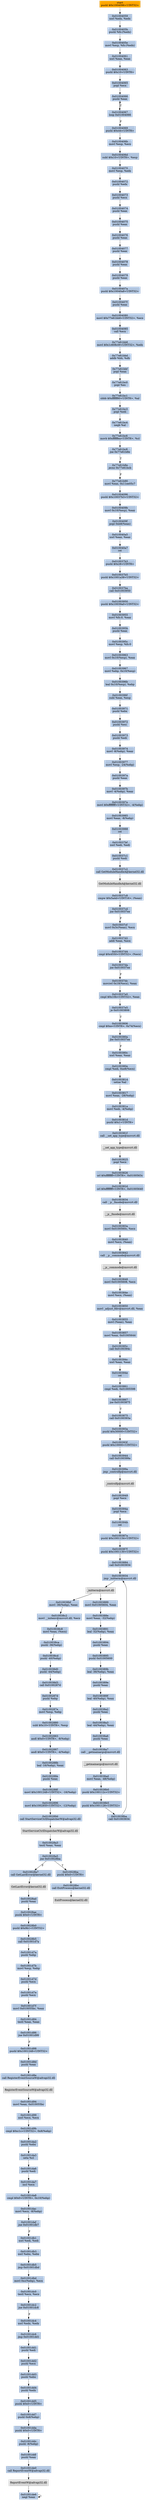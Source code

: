 digraph G {
node[shape=rectangle,style=filled,fillcolor=lightsteelblue,color=lightsteelblue]
bgcolor="transparent"
a0x01004054pushl_0x1004096UINT32[label="start\npushl $0x1004096<UINT32>",color="lightgrey",fillcolor="orange"];
a0x01004059xorl_edx_edx[label="0x01004059\nxorl %edx, %edx"];
a0x0100405bpushl_fs_edx_[label="0x0100405b\npushl %fs:(%edx)"];
a0x0100405emovl_esp_fs_edx_[label="0x0100405e\nmovl %esp, %fs:(%edx)"];
a0x01004061xorl_eax_eax[label="0x01004061\nxorl %eax, %eax"];
a0x01004063pushl_0x10UINT8[label="0x01004063\npushl $0x10<UINT8>"];
a0x01004065popl_ecx[label="0x01004065\npopl %ecx"];
a0x01004066pushl_eax[label="0x01004066\npushl %eax"];
a0x01004067loop_0x01004066[label="0x01004067\nloop 0x01004066"];
a0x01004069pushl_0x44UINT8[label="0x01004069\npushl $0x44<UINT8>"];
a0x0100406bmovl_esp_ecx[label="0x0100406b\nmovl %esp, %ecx"];
a0x0100406dsubl_0x10UINT8_esp[label="0x0100406d\nsubl $0x10<UINT8>, %esp"];
a0x01004070movl_esp_edx[label="0x01004070\nmovl %esp, %edx"];
a0x01004072pushl_edx[label="0x01004072\npushl %edx"];
a0x01004073pushl_ecx[label="0x01004073\npushl %ecx"];
a0x01004074pushl_eax[label="0x01004074\npushl %eax"];
a0x01004075pushl_eax[label="0x01004075\npushl %eax"];
a0x01004076pushl_eax[label="0x01004076\npushl %eax"];
a0x01004077pushl_eax[label="0x01004077\npushl %eax"];
a0x01004078pushl_eax[label="0x01004078\npushl %eax"];
a0x01004079pushl_eax[label="0x01004079\npushl %eax"];
a0x0100407apushl_0x10040a8UINT32[label="0x0100407a\npushl $0x10040a8<UINT32>"];
a0x0100407fpushl_eax[label="0x0100407f\npushl %eax"];
a0x01004080movl_0x77e61bb8UINT32_ecx[label="0x01004080\nmovl $0x77e61bb8<UINT32>, %ecx"];
a0x01004085call_ecx[label="0x01004085\ncall %ecx"];
a0x77e61bb8movl_0x1c608c0fUINT32_edx[label="0x77e61bb8\nmovl $0x1c608c0f<UINT32>, %edx"];
a0x77e61bbdaddb_bh_dh[label="0x77e61bbd\naddb %bh, %dh"];
a0x77e61bbfpopl_eax[label="0x77e61bbf\npopl %eax"];
a0x77e61bc0popl_es[label="0x77e61bc0\npopl %es"];
a0x77e61bc1sbbb_0xffffff80UINT8_al[label="0x77e61bc1\nsbbb $0xffffff80<UINT8>, %al"];
a0x77e61bc3popl_edi[label="0x77e61bc3\npopl %edi"];
a0x77e61bc4negb_al[label="0x77e61bc4\nnegb %al"];
a0x77e61bc6movb_0xffffffeaUINT8_cl[label="0x77e61bc6\nmovb $0xffffffea<UINT8>, %cl"];
a0x77e61bc8jne_0x77e61b8e[label="0x77e61bc8\njne 0x77e61b8e"];
a0x77e61b8ejecxz_0x77e61bcb[label="0x77e61b8e\njecxz 0x77e61bcb"];
a0x77e61b90movl_eax_0x11ee05c7[label="0x77e61b90\nmovl %eax, 0x11ee05c7"];
a0x01004096pushl_0x10037b3UINT32[label="0x01004096\npushl $0x10037b3<UINT32>"];
a0x0100409bmovl_0x10esp__eax[label="0x0100409b\nmovl 0x10(%esp), %eax"];
a0x0100409fpopl_0xb8eax_[label="0x0100409f\npopl 0xb8(%eax)"];
a0x010040a5xorl_eax_eax[label="0x010040a5\nxorl %eax, %eax"];
a0x010040a7ret[label="0x010040a7\nret"];
a0x010037b3pushl_0x28UINT8[label="0x010037b3\npushl $0x28<UINT8>"];
a0x010037b5pushl_0x1001a38UINT32[label="0x010037b5\npushl $0x1001a38<UINT32>"];
a0x010037bacall_0x01003950[label="0x010037ba\ncall 0x01003950"];
a0x01003950pushl_0x10039a0UINT32[label="0x01003950\npushl $0x10039a0<UINT32>"];
a0x01003955movl_fs_0_eax[label="0x01003955\nmovl %fs:0, %eax"];
a0x0100395bpushl_eax[label="0x0100395b\npushl %eax"];
a0x0100395cmovl_esp_fs_0[label="0x0100395c\nmovl %esp, %fs:0"];
a0x01003963movl_0x10esp__eax[label="0x01003963\nmovl 0x10(%esp), %eax"];
a0x01003967movl_ebp_0x10esp_[label="0x01003967\nmovl %ebp, 0x10(%esp)"];
a0x0100396bleal_0x10esp__ebp[label="0x0100396b\nleal 0x10(%esp), %ebp"];
a0x0100396fsubl_eax_esp[label="0x0100396f\nsubl %eax, %esp"];
a0x01003971pushl_ebx[label="0x01003971\npushl %ebx"];
a0x01003972pushl_esi[label="0x01003972\npushl %esi"];
a0x01003973pushl_edi[label="0x01003973\npushl %edi"];
a0x01003974movl__8ebp__eax[label="0x01003974\nmovl -8(%ebp), %eax"];
a0x01003977movl_esp__24ebp_[label="0x01003977\nmovl %esp, -24(%ebp)"];
a0x0100397apushl_eax[label="0x0100397a\npushl %eax"];
a0x0100397bmovl__4ebp__eax[label="0x0100397b\nmovl -4(%ebp), %eax"];
a0x0100397emovl_0xffffffffUINT32__4ebp_[label="0x0100397e\nmovl $0xffffffff<UINT32>, -4(%ebp)"];
a0x01003985movl_eax__8ebp_[label="0x01003985\nmovl %eax, -8(%ebp)"];
a0x01003988ret[label="0x01003988\nret"];
a0x010037bfxorl_edi_edi[label="0x010037bf\nxorl %edi, %edi"];
a0x010037c1pushl_edi[label="0x010037c1\npushl %edi"];
a0x010037c2call_GetModuleHandleA_kernel32_dll[label="0x010037c2\ncall GetModuleHandleA@kernel32.dll"];
GetModuleHandleA_kernel32_dll[label="GetModuleHandleA@kernel32.dll",color="lightgrey",fillcolor="lightgrey"];
a0x010037c8cmpw_0x5a4dUINT16_eax_[label="0x010037c8\ncmpw $0x5a4d<UINT16>, (%eax)"];
a0x010037cdjne_0x010037ee[label="0x010037cd\njne 0x010037ee"];
a0x010037cfmovl_0x3ceax__ecx[label="0x010037cf\nmovl 0x3c(%eax), %ecx"];
a0x010037d2addl_eax_ecx[label="0x010037d2\naddl %eax, %ecx"];
a0x010037d4cmpl_0x4550UINT32_ecx_[label="0x010037d4\ncmpl $0x4550<UINT32>, (%ecx)"];
a0x010037dajne_0x010037ee[label="0x010037da\njne 0x010037ee"];
a0x010037dcmovzwl_0x18ecx__eax[label="0x010037dc\nmovzwl 0x18(%ecx), %eax"];
a0x010037e0cmpl_0x10bUINT32_eax[label="0x010037e0\ncmpl $0x10b<UINT32>, %eax"];
a0x010037e5je_0x01003806[label="0x010037e5\nje 0x01003806"];
a0x01003806cmpl_0xeUINT8_0x74ecx_[label="0x01003806\ncmpl $0xe<UINT8>, 0x74(%ecx)"];
a0x0100380ajbe_0x010037ee[label="0x0100380a\njbe 0x010037ee"];
a0x0100380cxorl_eax_eax[label="0x0100380c\nxorl %eax, %eax"];
a0x0100380ecmpl_edi_0xe8ecx_[label="0x0100380e\ncmpl %edi, 0xe8(%ecx)"];
a0x01003814setne_al[label="0x01003814\nsetne %al"];
a0x01003817movl_eax__28ebp_[label="0x01003817\nmovl %eax, -28(%ebp)"];
a0x0100381amovl_edi__4ebp_[label="0x0100381a\nmovl %edi, -4(%ebp)"];
a0x0100381dpushl_0x1UINT8[label="0x0100381d\npushl $0x1<UINT8>"];
a0x0100381fcall___set_app_type_msvcrt_dll[label="0x0100381f\ncall __set_app_type@msvcrt.dll"];
a__set_app_type_msvcrt_dll[label="__set_app_type@msvcrt.dll",color="lightgrey",fillcolor="lightgrey"];
a0x01003825popl_ecx[label="0x01003825\npopl %ecx"];
a0x01003826orl_0xffffffffUINT8_0x0100563c[label="0x01003826\norl $0xffffffff<UINT8>, 0x0100563c"];
a0x0100382dorl_0xffffffffUINT8_0x01005640[label="0x0100382d\norl $0xffffffff<UINT8>, 0x01005640"];
a0x01003834call___p__fmode_msvcrt_dll[label="0x01003834\ncall __p__fmode@msvcrt.dll"];
a__p__fmode_msvcrt_dll[label="__p__fmode@msvcrt.dll",color="lightgrey",fillcolor="lightgrey"];
a0x0100383amovl_0x0100560c_ecx[label="0x0100383a\nmovl 0x0100560c, %ecx"];
a0x01003840movl_ecx_eax_[label="0x01003840\nmovl %ecx, (%eax)"];
a0x01003842call___p__commode_msvcrt_dll[label="0x01003842\ncall __p__commode@msvcrt.dll"];
a__p__commode_msvcrt_dll[label="__p__commode@msvcrt.dll",color="lightgrey",fillcolor="lightgrey"];
a0x01003848movl_0x01005608_ecx[label="0x01003848\nmovl 0x01005608, %ecx"];
a0x0100384emovl_ecx_eax_[label="0x0100384e\nmovl %ecx, (%eax)"];
a0x01003850movl__adjust_fdiv_msvcrt_dll_eax[label="0x01003850\nmovl _adjust_fdiv@msvcrt.dll, %eax"];
a0x01003855movl_eax__eax[label="0x01003855\nmovl (%eax), %eax"];
a0x01003857movl_eax_0x01005644[label="0x01003857\nmovl %eax, 0x01005644"];
a0x0100385ccall_0x0100394c[label="0x0100385c\ncall 0x0100394c"];
a0x0100394cxorl_eax_eax[label="0x0100394c\nxorl %eax, %eax"];
a0x0100394eret[label="0x0100394e\nret"];
a0x01003861cmpl_edi_0x01005598[label="0x01003861\ncmpl %edi, 0x01005598"];
a0x01003867jne_0x01003875[label="0x01003867\njne 0x01003875"];
a0x01003875call_0x0100393a[label="0x01003875\ncall 0x0100393a"];
a0x0100393apushl_0x30000UINT32[label="0x0100393a\npushl $0x30000<UINT32>"];
a0x0100393fpushl_0x10000UINT32[label="0x0100393f\npushl $0x10000<UINT32>"];
a0x01003944call_0x0100399a[label="0x01003944\ncall 0x0100399a"];
a0x0100399ajmp__controlfp_msvcrt_dll[label="0x0100399a\njmp _controlfp@msvcrt.dll"];
a_controlfp_msvcrt_dll[label="_controlfp@msvcrt.dll",color="lightgrey",fillcolor="lightgrey"];
a0x01003949popl_ecx[label="0x01003949\npopl %ecx"];
a0x0100394apopl_ecx[label="0x0100394a\npopl %ecx"];
a0x0100394bret[label="0x0100394b\nret"];
a0x0100387apushl_0x1001134UINT32[label="0x0100387a\npushl $0x1001134<UINT32>"];
a0x0100387fpushl_0x1001130UINT32[label="0x0100387f\npushl $0x1001130<UINT32>"];
a0x01003884call_0x01003934[label="0x01003884\ncall 0x01003934"];
a0x01003934jmp__initterm_msvcrt_dll[label="0x01003934\njmp _initterm@msvcrt.dll"];
a_initterm_msvcrt_dll[label="_initterm@msvcrt.dll",color="lightgrey",fillcolor="lightgrey"];
a0x01003889movl_0x01005604_eax[label="0x01003889\nmovl 0x01005604, %eax"];
a0x0100388emovl_eax__32ebp_[label="0x0100388e\nmovl %eax, -32(%ebp)"];
a0x01003891leal__32ebp__eax[label="0x01003891\nleal -32(%ebp), %eax"];
a0x01003894pushl_eax[label="0x01003894\npushl %eax"];
a0x01003895pushl_0x01005600[label="0x01003895\npushl 0x01005600"];
a0x0100389bleal__36ebp__eax[label="0x0100389b\nleal -36(%ebp), %eax"];
a0x0100389epushl_eax[label="0x0100389e\npushl %eax"];
a0x0100389fleal__40ebp__eax[label="0x0100389f\nleal -40(%ebp), %eax"];
a0x010038a2pushl_eax[label="0x010038a2\npushl %eax"];
a0x010038a3leal__44ebp__eax[label="0x010038a3\nleal -44(%ebp), %eax"];
a0x010038a6pushl_eax[label="0x010038a6\npushl %eax"];
a0x010038a7call___getmainargs_msvcrt_dll[label="0x010038a7\ncall __getmainargs@msvcrt.dll"];
a__getmainargs_msvcrt_dll[label="__getmainargs@msvcrt.dll",color="lightgrey",fillcolor="lightgrey"];
a0x010038admovl_eax__48ebp_[label="0x010038ad\nmovl %eax, -48(%ebp)"];
a0x010038b0pushl_0x100112cUINT32[label="0x010038b0\npushl $0x100112c<UINT32>"];
a0x010038b5pushl_0x1001128UINT32[label="0x010038b5\npushl $0x1001128<UINT32>"];
a0x010038bacall_0x01003934[label="0x010038ba\ncall 0x01003934"];
a0x010038bfmovl__36ebp__eax[label="0x010038bf\nmovl -36(%ebp), %eax"];
a0x010038c2movl___initenv_msvcrt_dll_ecx[label="0x010038c2\nmovl __initenv@msvcrt.dll, %ecx"];
a0x010038c8movl_eax_ecx_[label="0x010038c8\nmovl %eax, (%ecx)"];
a0x010038capushl__36ebp_[label="0x010038ca\npushl -36(%ebp)"];
a0x010038cdpushl__40ebp_[label="0x010038cd\npushl -40(%ebp)"];
a0x010038d0pushl__44ebp_[label="0x010038d0\npushl -44(%ebp)"];
a0x010038d3call_0x0100287d[label="0x010038d3\ncall 0x0100287d"];
a0x0100287dpushl_ebp[label="0x0100287d\npushl %ebp"];
a0x0100287emovl_esp_ebp[label="0x0100287e\nmovl %esp, %ebp"];
a0x01002880subl_0x10UINT8_esp[label="0x01002880\nsubl $0x10<UINT8>, %esp"];
a0x01002883andl_0x0UINT8__8ebp_[label="0x01002883\nandl $0x0<UINT8>, -8(%ebp)"];
a0x01002887andl_0x0UINT8__4ebp_[label="0x01002887\nandl $0x0<UINT8>, -4(%ebp)"];
a0x0100288bleal__16ebp__eax[label="0x0100288b\nleal -16(%ebp), %eax"];
a0x0100288epushl_eax[label="0x0100288e\npushl %eax"];
a0x0100288fmovl_0x1001248UINT32__16ebp_[label="0x0100288f\nmovl $0x1001248<UINT32>, -16(%ebp)"];
a0x01002896movl_0x100285fUINT32__12ebp_[label="0x01002896\nmovl $0x100285f<UINT32>, -12(%ebp)"];
a0x0100289dcall_StartServiceCtrlDispatcherW_advapi32_dll[label="0x0100289d\ncall StartServiceCtrlDispatcherW@advapi32.dll"];
StartServiceCtrlDispatcherW_advapi32_dll[label="StartServiceCtrlDispatcherW@advapi32.dll",color="lightgrey",fillcolor="lightgrey"];
a0x010028a3testl_eax_eax[label="0x010028a3\ntestl %eax, %eax"];
a0x010028a5jne_0x010028ba[label="0x010028a5\njne 0x010028ba"];
a0x010028a7call_GetLastError_kernel32_dll[label="0x010028a7\ncall GetLastError@kernel32.dll"];
a0x010028bapushl_0x0UINT8[label="0x010028ba\npushl $0x0<UINT8>"];
a0x010028bccall_ExitProcess_kernel32_dll[label="0x010028bc\ncall ExitProcess@kernel32.dll"];
ExitProcess_kernel32_dll[label="ExitProcess@kernel32.dll",color="lightgrey",fillcolor="lightgrey"];
GetLastError_kernel32_dll[label="GetLastError@kernel32.dll",color="lightgrey",fillcolor="lightgrey"];
a0x010028adpushl_eax[label="0x010028ad\npushl %eax"];
a0x010028aepushl_0x0UINT8[label="0x010028ae\npushl $0x0<UINT8>"];
a0x010028b0pushl_0x9b1UINT32[label="0x010028b0\npushl $0x9b1<UINT32>"];
a0x010028b5call_0x01001d7a[label="0x010028b5\ncall 0x01001d7a"];
a0x01001d7apushl_ebp[label="0x01001d7a\npushl %ebp"];
a0x01001d7bmovl_esp_ebp[label="0x01001d7b\nmovl %esp, %ebp"];
a0x01001d7dpushl_ecx[label="0x01001d7d\npushl %ecx"];
a0x01001d7epushl_ecx[label="0x01001d7e\npushl %ecx"];
a0x01001d7fmovl_0x010055bc_eax[label="0x01001d7f\nmovl 0x010055bc, %eax"];
a0x01001d84testl_eax_eax[label="0x01001d84\ntestl %eax, %eax"];
a0x01001d86jne_0x01001d99[label="0x01001d86\njne 0x01001d99"];
a0x01001d88pushl_0x1001248UINT32[label="0x01001d88\npushl $0x1001248<UINT32>"];
a0x01001d8dpushl_eax[label="0x01001d8d\npushl %eax"];
a0x01001d8ecall_RegisterEventSourceW_advapi32_dll[label="0x01001d8e\ncall RegisterEventSourceW@advapi32.dll"];
RegisterEventSourceW_advapi32_dll[label="RegisterEventSourceW@advapi32.dll",color="lightgrey",fillcolor="lightgrey"];
a0x01001d94movl_eax_0x010055bc[label="0x01001d94\nmovl %eax, 0x010055bc"];
a0x01001d99xorl_ecx_ecx[label="0x01001d99\nxorl %ecx, %ecx"];
a0x01001d9bcmpl_0xc1cUINT32_0x8ebp_[label="0x01001d9b\ncmpl $0xc1c<UINT32>, 0x8(%ebp)"];
a0x01001da2pushl_ebx[label="0x01001da2\npushl %ebx"];
a0x01001da3seta_cl[label="0x01001da3\nseta %cl"];
a0x01001da6pushl_edi[label="0x01001da6\npushl %edi"];
a0x01001da7incl_ecx[label="0x01001da7\nincl %ecx"];
a0x01001da8cmpl_0x0UINT8_0x10ebp_[label="0x01001da8\ncmpl $0x0<UINT8>, 0x10(%ebp)"];
a0x01001dacmovl_ecx__8ebp_[label="0x01001dac\nmovl %ecx, -8(%ebp)"];
a0x01001dafjne_0x01001db7[label="0x01001daf\njne 0x01001db7"];
a0x01001db1xorl_edi_edi[label="0x01001db1\nxorl %edi, %edi"];
a0x01001db3xorl_ebx_ebx[label="0x01001db3\nxorl %ebx, %ebx"];
a0x01001db5jmp_0x01001dbd[label="0x01001db5\njmp 0x01001dbd"];
a0x01001dbdmovl_0xcebp__ecx[label="0x01001dbd\nmovl 0xc(%ebp), %ecx"];
a0x01001dc0testl_ecx_ecx[label="0x01001dc0\ntestl %ecx, %ecx"];
a0x01001dc2jne_0x01001dc8[label="0x01001dc2\njne 0x01001dc8"];
a0x01001dc4xorl_edx_edx[label="0x01001dc4\nxorl %edx, %edx"];
a0x01001dc6jmp_0x01001dd1[label="0x01001dc6\njmp 0x01001dd1"];
a0x01001dd1pushl_edi[label="0x01001dd1\npushl %edi"];
a0x01001dd2pushl_ecx[label="0x01001dd2\npushl %ecx"];
a0x01001dd3pushl_ebx[label="0x01001dd3\npushl %ebx"];
a0x01001dd4pushl_edx[label="0x01001dd4\npushl %edx"];
a0x01001dd5pushl_0x0UINT8[label="0x01001dd5\npushl $0x0<UINT8>"];
a0x01001dd7pushl_0x8ebp_[label="0x01001dd7\npushl 0x8(%ebp)"];
a0x01001ddapushl_0x0UINT8[label="0x01001dda\npushl $0x0<UINT8>"];
a0x01001ddcpushl__8ebp_[label="0x01001ddc\npushl -8(%ebp)"];
a0x01001ddfpushl_eax[label="0x01001ddf\npushl %eax"];
a0x01001de0call_ReportEventW_advapi32_dll[label="0x01001de0\ncall ReportEventW@advapi32.dll"];
ReportEventW_advapi32_dll[label="ReportEventW@advapi32.dll",color="lightgrey",fillcolor="lightgrey"];
a0x01001de6negl_eax[label="0x01001de6\nnegl %eax"];
a0x01004054pushl_0x1004096UINT32 -> a0x01004059xorl_edx_edx [color="#000000"];
a0x01004059xorl_edx_edx -> a0x0100405bpushl_fs_edx_ [color="#000000"];
a0x0100405bpushl_fs_edx_ -> a0x0100405emovl_esp_fs_edx_ [color="#000000"];
a0x0100405emovl_esp_fs_edx_ -> a0x01004061xorl_eax_eax [color="#000000"];
a0x01004061xorl_eax_eax -> a0x01004063pushl_0x10UINT8 [color="#000000"];
a0x01004063pushl_0x10UINT8 -> a0x01004065popl_ecx [color="#000000"];
a0x01004065popl_ecx -> a0x01004066pushl_eax [color="#000000"];
a0x01004066pushl_eax -> a0x01004067loop_0x01004066 [color="#000000"];
a0x01004067loop_0x01004066 -> a0x01004066pushl_eax [color="#000000",label="T"];
a0x01004067loop_0x01004066 -> a0x01004069pushl_0x44UINT8 [color="#000000",label="F"];
a0x01004069pushl_0x44UINT8 -> a0x0100406bmovl_esp_ecx [color="#000000"];
a0x0100406bmovl_esp_ecx -> a0x0100406dsubl_0x10UINT8_esp [color="#000000"];
a0x0100406dsubl_0x10UINT8_esp -> a0x01004070movl_esp_edx [color="#000000"];
a0x01004070movl_esp_edx -> a0x01004072pushl_edx [color="#000000"];
a0x01004072pushl_edx -> a0x01004073pushl_ecx [color="#000000"];
a0x01004073pushl_ecx -> a0x01004074pushl_eax [color="#000000"];
a0x01004074pushl_eax -> a0x01004075pushl_eax [color="#000000"];
a0x01004075pushl_eax -> a0x01004076pushl_eax [color="#000000"];
a0x01004076pushl_eax -> a0x01004077pushl_eax [color="#000000"];
a0x01004077pushl_eax -> a0x01004078pushl_eax [color="#000000"];
a0x01004078pushl_eax -> a0x01004079pushl_eax [color="#000000"];
a0x01004079pushl_eax -> a0x0100407apushl_0x10040a8UINT32 [color="#000000"];
a0x0100407apushl_0x10040a8UINT32 -> a0x0100407fpushl_eax [color="#000000"];
a0x0100407fpushl_eax -> a0x01004080movl_0x77e61bb8UINT32_ecx [color="#000000"];
a0x01004080movl_0x77e61bb8UINT32_ecx -> a0x01004085call_ecx [color="#000000"];
a0x01004085call_ecx -> a0x77e61bb8movl_0x1c608c0fUINT32_edx [color="#000000"];
a0x77e61bb8movl_0x1c608c0fUINT32_edx -> a0x77e61bbdaddb_bh_dh [color="#000000"];
a0x77e61bbdaddb_bh_dh -> a0x77e61bbfpopl_eax [color="#000000"];
a0x77e61bbfpopl_eax -> a0x77e61bc0popl_es [color="#000000"];
a0x77e61bc0popl_es -> a0x77e61bc1sbbb_0xffffff80UINT8_al [color="#000000"];
a0x77e61bc1sbbb_0xffffff80UINT8_al -> a0x77e61bc3popl_edi [color="#000000"];
a0x77e61bc3popl_edi -> a0x77e61bc4negb_al [color="#000000"];
a0x77e61bc4negb_al -> a0x77e61bc6movb_0xffffffeaUINT8_cl [color="#000000"];
a0x77e61bc6movb_0xffffffeaUINT8_cl -> a0x77e61bc8jne_0x77e61b8e [color="#000000"];
a0x77e61bc8jne_0x77e61b8e -> a0x77e61b8ejecxz_0x77e61bcb [color="#000000",label="T"];
a0x77e61b8ejecxz_0x77e61bcb -> a0x77e61b90movl_eax_0x11ee05c7 [color="#000000",label="F"];
a0x77e61b90movl_eax_0x11ee05c7 -> a0x01004096pushl_0x10037b3UINT32 [color="#000000"];
a0x01004096pushl_0x10037b3UINT32 -> a0x0100409bmovl_0x10esp__eax [color="#000000"];
a0x0100409bmovl_0x10esp__eax -> a0x0100409fpopl_0xb8eax_ [color="#000000"];
a0x0100409fpopl_0xb8eax_ -> a0x010040a5xorl_eax_eax [color="#000000"];
a0x010040a5xorl_eax_eax -> a0x010040a7ret [color="#000000"];
a0x010040a7ret -> a0x010037b3pushl_0x28UINT8 [color="#000000"];
a0x010037b3pushl_0x28UINT8 -> a0x010037b5pushl_0x1001a38UINT32 [color="#000000"];
a0x010037b5pushl_0x1001a38UINT32 -> a0x010037bacall_0x01003950 [color="#000000"];
a0x010037bacall_0x01003950 -> a0x01003950pushl_0x10039a0UINT32 [color="#000000"];
a0x01003950pushl_0x10039a0UINT32 -> a0x01003955movl_fs_0_eax [color="#000000"];
a0x01003955movl_fs_0_eax -> a0x0100395bpushl_eax [color="#000000"];
a0x0100395bpushl_eax -> a0x0100395cmovl_esp_fs_0 [color="#000000"];
a0x0100395cmovl_esp_fs_0 -> a0x01003963movl_0x10esp__eax [color="#000000"];
a0x01003963movl_0x10esp__eax -> a0x01003967movl_ebp_0x10esp_ [color="#000000"];
a0x01003967movl_ebp_0x10esp_ -> a0x0100396bleal_0x10esp__ebp [color="#000000"];
a0x0100396bleal_0x10esp__ebp -> a0x0100396fsubl_eax_esp [color="#000000"];
a0x0100396fsubl_eax_esp -> a0x01003971pushl_ebx [color="#000000"];
a0x01003971pushl_ebx -> a0x01003972pushl_esi [color="#000000"];
a0x01003972pushl_esi -> a0x01003973pushl_edi [color="#000000"];
a0x01003973pushl_edi -> a0x01003974movl__8ebp__eax [color="#000000"];
a0x01003974movl__8ebp__eax -> a0x01003977movl_esp__24ebp_ [color="#000000"];
a0x01003977movl_esp__24ebp_ -> a0x0100397apushl_eax [color="#000000"];
a0x0100397apushl_eax -> a0x0100397bmovl__4ebp__eax [color="#000000"];
a0x0100397bmovl__4ebp__eax -> a0x0100397emovl_0xffffffffUINT32__4ebp_ [color="#000000"];
a0x0100397emovl_0xffffffffUINT32__4ebp_ -> a0x01003985movl_eax__8ebp_ [color="#000000"];
a0x01003985movl_eax__8ebp_ -> a0x01003988ret [color="#000000"];
a0x01003988ret -> a0x010037bfxorl_edi_edi [color="#000000"];
a0x010037bfxorl_edi_edi -> a0x010037c1pushl_edi [color="#000000"];
a0x010037c1pushl_edi -> a0x010037c2call_GetModuleHandleA_kernel32_dll [color="#000000"];
a0x010037c2call_GetModuleHandleA_kernel32_dll -> GetModuleHandleA_kernel32_dll [color="#000000"];
GetModuleHandleA_kernel32_dll -> a0x010037c8cmpw_0x5a4dUINT16_eax_ [color="#000000"];
a0x010037c8cmpw_0x5a4dUINT16_eax_ -> a0x010037cdjne_0x010037ee [color="#000000"];
a0x010037cdjne_0x010037ee -> a0x010037cfmovl_0x3ceax__ecx [color="#000000",label="F"];
a0x010037cfmovl_0x3ceax__ecx -> a0x010037d2addl_eax_ecx [color="#000000"];
a0x010037d2addl_eax_ecx -> a0x010037d4cmpl_0x4550UINT32_ecx_ [color="#000000"];
a0x010037d4cmpl_0x4550UINT32_ecx_ -> a0x010037dajne_0x010037ee [color="#000000"];
a0x010037dajne_0x010037ee -> a0x010037dcmovzwl_0x18ecx__eax [color="#000000",label="F"];
a0x010037dcmovzwl_0x18ecx__eax -> a0x010037e0cmpl_0x10bUINT32_eax [color="#000000"];
a0x010037e0cmpl_0x10bUINT32_eax -> a0x010037e5je_0x01003806 [color="#000000"];
a0x010037e5je_0x01003806 -> a0x01003806cmpl_0xeUINT8_0x74ecx_ [color="#000000",label="T"];
a0x01003806cmpl_0xeUINT8_0x74ecx_ -> a0x0100380ajbe_0x010037ee [color="#000000"];
a0x0100380ajbe_0x010037ee -> a0x0100380cxorl_eax_eax [color="#000000",label="F"];
a0x0100380cxorl_eax_eax -> a0x0100380ecmpl_edi_0xe8ecx_ [color="#000000"];
a0x0100380ecmpl_edi_0xe8ecx_ -> a0x01003814setne_al [color="#000000"];
a0x01003814setne_al -> a0x01003817movl_eax__28ebp_ [color="#000000"];
a0x01003817movl_eax__28ebp_ -> a0x0100381amovl_edi__4ebp_ [color="#000000"];
a0x0100381amovl_edi__4ebp_ -> a0x0100381dpushl_0x1UINT8 [color="#000000"];
a0x0100381dpushl_0x1UINT8 -> a0x0100381fcall___set_app_type_msvcrt_dll [color="#000000"];
a0x0100381fcall___set_app_type_msvcrt_dll -> a__set_app_type_msvcrt_dll [color="#000000"];
a__set_app_type_msvcrt_dll -> a0x01003825popl_ecx [color="#000000"];
a0x01003825popl_ecx -> a0x01003826orl_0xffffffffUINT8_0x0100563c [color="#000000"];
a0x01003826orl_0xffffffffUINT8_0x0100563c -> a0x0100382dorl_0xffffffffUINT8_0x01005640 [color="#000000"];
a0x0100382dorl_0xffffffffUINT8_0x01005640 -> a0x01003834call___p__fmode_msvcrt_dll [color="#000000"];
a0x01003834call___p__fmode_msvcrt_dll -> a__p__fmode_msvcrt_dll [color="#000000"];
a__p__fmode_msvcrt_dll -> a0x0100383amovl_0x0100560c_ecx [color="#000000"];
a0x0100383amovl_0x0100560c_ecx -> a0x01003840movl_ecx_eax_ [color="#000000"];
a0x01003840movl_ecx_eax_ -> a0x01003842call___p__commode_msvcrt_dll [color="#000000"];
a0x01003842call___p__commode_msvcrt_dll -> a__p__commode_msvcrt_dll [color="#000000"];
a__p__commode_msvcrt_dll -> a0x01003848movl_0x01005608_ecx [color="#000000"];
a0x01003848movl_0x01005608_ecx -> a0x0100384emovl_ecx_eax_ [color="#000000"];
a0x0100384emovl_ecx_eax_ -> a0x01003850movl__adjust_fdiv_msvcrt_dll_eax [color="#000000"];
a0x01003850movl__adjust_fdiv_msvcrt_dll_eax -> a0x01003855movl_eax__eax [color="#000000"];
a0x01003855movl_eax__eax -> a0x01003857movl_eax_0x01005644 [color="#000000"];
a0x01003857movl_eax_0x01005644 -> a0x0100385ccall_0x0100394c [color="#000000"];
a0x0100385ccall_0x0100394c -> a0x0100394cxorl_eax_eax [color="#000000"];
a0x0100394cxorl_eax_eax -> a0x0100394eret [color="#000000"];
a0x0100394eret -> a0x01003861cmpl_edi_0x01005598 [color="#000000"];
a0x01003861cmpl_edi_0x01005598 -> a0x01003867jne_0x01003875 [color="#000000"];
a0x01003867jne_0x01003875 -> a0x01003875call_0x0100393a [color="#000000",label="T"];
a0x01003875call_0x0100393a -> a0x0100393apushl_0x30000UINT32 [color="#000000"];
a0x0100393apushl_0x30000UINT32 -> a0x0100393fpushl_0x10000UINT32 [color="#000000"];
a0x0100393fpushl_0x10000UINT32 -> a0x01003944call_0x0100399a [color="#000000"];
a0x01003944call_0x0100399a -> a0x0100399ajmp__controlfp_msvcrt_dll [color="#000000"];
a0x0100399ajmp__controlfp_msvcrt_dll -> a_controlfp_msvcrt_dll [color="#000000"];
a_controlfp_msvcrt_dll -> a0x01003949popl_ecx [color="#000000"];
a0x01003949popl_ecx -> a0x0100394apopl_ecx [color="#000000"];
a0x0100394apopl_ecx -> a0x0100394bret [color="#000000"];
a0x0100394bret -> a0x0100387apushl_0x1001134UINT32 [color="#000000"];
a0x0100387apushl_0x1001134UINT32 -> a0x0100387fpushl_0x1001130UINT32 [color="#000000"];
a0x0100387fpushl_0x1001130UINT32 -> a0x01003884call_0x01003934 [color="#000000"];
a0x01003884call_0x01003934 -> a0x01003934jmp__initterm_msvcrt_dll [color="#000000"];
a0x01003934jmp__initterm_msvcrt_dll -> a_initterm_msvcrt_dll [color="#000000"];
a_initterm_msvcrt_dll -> a0x01003889movl_0x01005604_eax [color="#000000"];
a0x01003889movl_0x01005604_eax -> a0x0100388emovl_eax__32ebp_ [color="#000000"];
a0x0100388emovl_eax__32ebp_ -> a0x01003891leal__32ebp__eax [color="#000000"];
a0x01003891leal__32ebp__eax -> a0x01003894pushl_eax [color="#000000"];
a0x01003894pushl_eax -> a0x01003895pushl_0x01005600 [color="#000000"];
a0x01003895pushl_0x01005600 -> a0x0100389bleal__36ebp__eax [color="#000000"];
a0x0100389bleal__36ebp__eax -> a0x0100389epushl_eax [color="#000000"];
a0x0100389epushl_eax -> a0x0100389fleal__40ebp__eax [color="#000000"];
a0x0100389fleal__40ebp__eax -> a0x010038a2pushl_eax [color="#000000"];
a0x010038a2pushl_eax -> a0x010038a3leal__44ebp__eax [color="#000000"];
a0x010038a3leal__44ebp__eax -> a0x010038a6pushl_eax [color="#000000"];
a0x010038a6pushl_eax -> a0x010038a7call___getmainargs_msvcrt_dll [color="#000000"];
a0x010038a7call___getmainargs_msvcrt_dll -> a__getmainargs_msvcrt_dll [color="#000000"];
a__getmainargs_msvcrt_dll -> a0x010038admovl_eax__48ebp_ [color="#000000"];
a0x010038admovl_eax__48ebp_ -> a0x010038b0pushl_0x100112cUINT32 [color="#000000"];
a0x010038b0pushl_0x100112cUINT32 -> a0x010038b5pushl_0x1001128UINT32 [color="#000000"];
a0x010038b5pushl_0x1001128UINT32 -> a0x010038bacall_0x01003934 [color="#000000"];
a0x010038bacall_0x01003934 -> a0x01003934jmp__initterm_msvcrt_dll [color="#000000"];
a_initterm_msvcrt_dll -> a0x010038bfmovl__36ebp__eax [color="#000000"];
a0x010038bfmovl__36ebp__eax -> a0x010038c2movl___initenv_msvcrt_dll_ecx [color="#000000"];
a0x010038c2movl___initenv_msvcrt_dll_ecx -> a0x010038c8movl_eax_ecx_ [color="#000000"];
a0x010038c8movl_eax_ecx_ -> a0x010038capushl__36ebp_ [color="#000000"];
a0x010038capushl__36ebp_ -> a0x010038cdpushl__40ebp_ [color="#000000"];
a0x010038cdpushl__40ebp_ -> a0x010038d0pushl__44ebp_ [color="#000000"];
a0x010038d0pushl__44ebp_ -> a0x010038d3call_0x0100287d [color="#000000"];
a0x010038d3call_0x0100287d -> a0x0100287dpushl_ebp [color="#000000"];
a0x0100287dpushl_ebp -> a0x0100287emovl_esp_ebp [color="#000000"];
a0x0100287emovl_esp_ebp -> a0x01002880subl_0x10UINT8_esp [color="#000000"];
a0x01002880subl_0x10UINT8_esp -> a0x01002883andl_0x0UINT8__8ebp_ [color="#000000"];
a0x01002883andl_0x0UINT8__8ebp_ -> a0x01002887andl_0x0UINT8__4ebp_ [color="#000000"];
a0x01002887andl_0x0UINT8__4ebp_ -> a0x0100288bleal__16ebp__eax [color="#000000"];
a0x0100288bleal__16ebp__eax -> a0x0100288epushl_eax [color="#000000"];
a0x0100288epushl_eax -> a0x0100288fmovl_0x1001248UINT32__16ebp_ [color="#000000"];
a0x0100288fmovl_0x1001248UINT32__16ebp_ -> a0x01002896movl_0x100285fUINT32__12ebp_ [color="#000000"];
a0x01002896movl_0x100285fUINT32__12ebp_ -> a0x0100289dcall_StartServiceCtrlDispatcherW_advapi32_dll [color="#000000"];
a0x0100289dcall_StartServiceCtrlDispatcherW_advapi32_dll -> StartServiceCtrlDispatcherW_advapi32_dll [color="#000000"];
StartServiceCtrlDispatcherW_advapi32_dll -> a0x010028a3testl_eax_eax [color="#000000"];
a0x010028a3testl_eax_eax -> a0x010028a5jne_0x010028ba [color="#000000"];
a0x010028a5jne_0x010028ba -> a0x010028a7call_GetLastError_kernel32_dll [color="#000000",label="F"];
a0x010028a5jne_0x010028ba -> a0x010028bapushl_0x0UINT8 [color="#000000",label="T"];
a0x010028bapushl_0x0UINT8 -> a0x010028bccall_ExitProcess_kernel32_dll [color="#000000"];
a0x010028bccall_ExitProcess_kernel32_dll -> ExitProcess_kernel32_dll [color="#000000"];
a0x010028a7call_GetLastError_kernel32_dll -> GetLastError_kernel32_dll [color="#000000"];
GetLastError_kernel32_dll -> a0x010028adpushl_eax [color="#000000"];
a0x010028adpushl_eax -> a0x010028aepushl_0x0UINT8 [color="#000000"];
a0x010028aepushl_0x0UINT8 -> a0x010028b0pushl_0x9b1UINT32 [color="#000000"];
a0x010028b0pushl_0x9b1UINT32 -> a0x010028b5call_0x01001d7a [color="#000000"];
a0x010028b5call_0x01001d7a -> a0x01001d7apushl_ebp [color="#000000"];
a0x01001d7apushl_ebp -> a0x01001d7bmovl_esp_ebp [color="#000000"];
a0x01001d7bmovl_esp_ebp -> a0x01001d7dpushl_ecx [color="#000000"];
a0x01001d7dpushl_ecx -> a0x01001d7epushl_ecx [color="#000000"];
a0x01001d7epushl_ecx -> a0x01001d7fmovl_0x010055bc_eax [color="#000000"];
a0x01001d7fmovl_0x010055bc_eax -> a0x01001d84testl_eax_eax [color="#000000"];
a0x01001d84testl_eax_eax -> a0x01001d86jne_0x01001d99 [color="#000000"];
a0x01001d86jne_0x01001d99 -> a0x01001d88pushl_0x1001248UINT32 [color="#000000",label="F"];
a0x01001d88pushl_0x1001248UINT32 -> a0x01001d8dpushl_eax [color="#000000"];
a0x01001d8dpushl_eax -> a0x01001d8ecall_RegisterEventSourceW_advapi32_dll [color="#000000"];
a0x01001d8ecall_RegisterEventSourceW_advapi32_dll -> RegisterEventSourceW_advapi32_dll [color="#000000"];
RegisterEventSourceW_advapi32_dll -> a0x01001d94movl_eax_0x010055bc [color="#000000"];
a0x01001d94movl_eax_0x010055bc -> a0x01001d99xorl_ecx_ecx [color="#000000"];
a0x01001d99xorl_ecx_ecx -> a0x01001d9bcmpl_0xc1cUINT32_0x8ebp_ [color="#000000"];
a0x01001d9bcmpl_0xc1cUINT32_0x8ebp_ -> a0x01001da2pushl_ebx [color="#000000"];
a0x01001da2pushl_ebx -> a0x01001da3seta_cl [color="#000000"];
a0x01001da3seta_cl -> a0x01001da6pushl_edi [color="#000000"];
a0x01001da6pushl_edi -> a0x01001da7incl_ecx [color="#000000"];
a0x01001da7incl_ecx -> a0x01001da8cmpl_0x0UINT8_0x10ebp_ [color="#000000"];
a0x01001da8cmpl_0x0UINT8_0x10ebp_ -> a0x01001dacmovl_ecx__8ebp_ [color="#000000"];
a0x01001dacmovl_ecx__8ebp_ -> a0x01001dafjne_0x01001db7 [color="#000000"];
a0x01001dafjne_0x01001db7 -> a0x01001db1xorl_edi_edi [color="#000000",label="F"];
a0x01001db1xorl_edi_edi -> a0x01001db3xorl_ebx_ebx [color="#000000"];
a0x01001db3xorl_ebx_ebx -> a0x01001db5jmp_0x01001dbd [color="#000000"];
a0x01001db5jmp_0x01001dbd -> a0x01001dbdmovl_0xcebp__ecx [color="#000000"];
a0x01001dbdmovl_0xcebp__ecx -> a0x01001dc0testl_ecx_ecx [color="#000000"];
a0x01001dc0testl_ecx_ecx -> a0x01001dc2jne_0x01001dc8 [color="#000000"];
a0x01001dc2jne_0x01001dc8 -> a0x01001dc4xorl_edx_edx [color="#000000",label="F"];
a0x01001dc4xorl_edx_edx -> a0x01001dc6jmp_0x01001dd1 [color="#000000"];
a0x01001dc6jmp_0x01001dd1 -> a0x01001dd1pushl_edi [color="#000000"];
a0x01001dd1pushl_edi -> a0x01001dd2pushl_ecx [color="#000000"];
a0x01001dd2pushl_ecx -> a0x01001dd3pushl_ebx [color="#000000"];
a0x01001dd3pushl_ebx -> a0x01001dd4pushl_edx [color="#000000"];
a0x01001dd4pushl_edx -> a0x01001dd5pushl_0x0UINT8 [color="#000000"];
a0x01001dd5pushl_0x0UINT8 -> a0x01001dd7pushl_0x8ebp_ [color="#000000"];
a0x01001dd7pushl_0x8ebp_ -> a0x01001ddapushl_0x0UINT8 [color="#000000"];
a0x01001ddapushl_0x0UINT8 -> a0x01001ddcpushl__8ebp_ [color="#000000"];
a0x01001ddcpushl__8ebp_ -> a0x01001ddfpushl_eax [color="#000000"];
a0x01001ddfpushl_eax -> a0x01001de0call_ReportEventW_advapi32_dll [color="#000000"];
a0x01001de0call_ReportEventW_advapi32_dll -> ReportEventW_advapi32_dll [color="#000000"];
ReportEventW_advapi32_dll -> a0x01001de6negl_eax [color="#000000"];
a0x01001de6negl_eax -> a0x01001de6negl_eax [color="#000000"];
}
